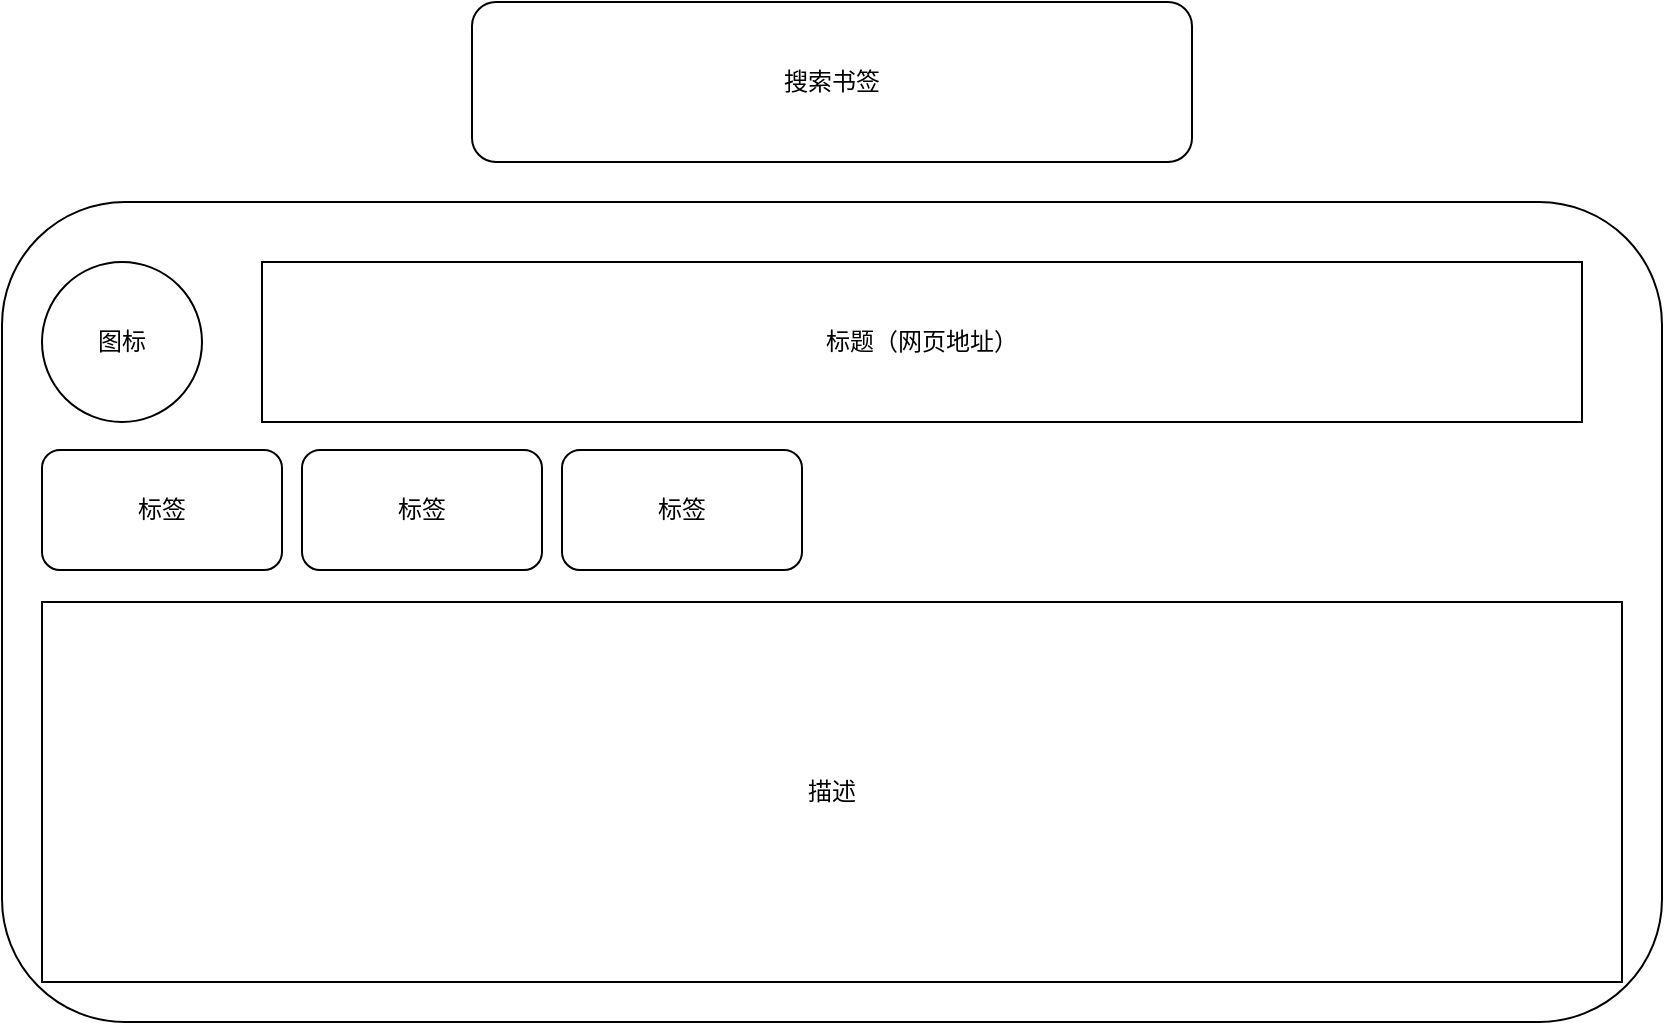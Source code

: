 <mxfile version="15.5.8" type="github">
  <diagram id="aRK7ry7Vw7kddJRDzl9W" name="UI">
    <mxGraphModel dx="1783" dy="967" grid="1" gridSize="10" guides="1" tooltips="1" connect="1" arrows="1" fold="1" page="1" pageScale="1" pageWidth="850" pageHeight="1100" math="0" shadow="0">
      <root>
        <mxCell id="0" />
        <mxCell id="1" parent="0" />
        <mxCell id="YDp-9JB8X0HaDfjWAzUJ-1" value="搜索书签" style="rounded=1;whiteSpace=wrap;html=1;perimeter=rectanglePerimeter;sketch=0;" vertex="1" parent="1">
          <mxGeometry x="245" y="110" width="360" height="80" as="geometry" />
        </mxCell>
        <mxCell id="YDp-9JB8X0HaDfjWAzUJ-2" value="" style="rounded=1;whiteSpace=wrap;html=1;sketch=0;" vertex="1" parent="1">
          <mxGeometry x="10" y="210" width="830" height="410" as="geometry" />
        </mxCell>
        <mxCell id="YDp-9JB8X0HaDfjWAzUJ-4" value="图标" style="ellipse;whiteSpace=wrap;html=1;aspect=fixed;rounded=1;sketch=0;" vertex="1" parent="1">
          <mxGeometry x="30" y="240" width="80" height="80" as="geometry" />
        </mxCell>
        <mxCell id="YDp-9JB8X0HaDfjWAzUJ-5" value="标题（网页地址）" style="rounded=0;whiteSpace=wrap;html=1;sketch=0;" vertex="1" parent="1">
          <mxGeometry x="140" y="240" width="660" height="80" as="geometry" />
        </mxCell>
        <mxCell id="YDp-9JB8X0HaDfjWAzUJ-6" value="描述" style="rounded=0;whiteSpace=wrap;html=1;sketch=0;" vertex="1" parent="1">
          <mxGeometry x="30" y="410" width="790" height="190" as="geometry" />
        </mxCell>
        <mxCell id="YDp-9JB8X0HaDfjWAzUJ-7" value="标签" style="rounded=1;whiteSpace=wrap;html=1;sketch=0;" vertex="1" parent="1">
          <mxGeometry x="30" y="334" width="120" height="60" as="geometry" />
        </mxCell>
        <mxCell id="YDp-9JB8X0HaDfjWAzUJ-8" value="标签" style="rounded=1;whiteSpace=wrap;html=1;sketch=0;" vertex="1" parent="1">
          <mxGeometry x="160" y="334" width="120" height="60" as="geometry" />
        </mxCell>
        <mxCell id="YDp-9JB8X0HaDfjWAzUJ-9" value="标签" style="rounded=1;whiteSpace=wrap;html=1;sketch=0;" vertex="1" parent="1">
          <mxGeometry x="290" y="334" width="120" height="60" as="geometry" />
        </mxCell>
      </root>
    </mxGraphModel>
  </diagram>
</mxfile>

